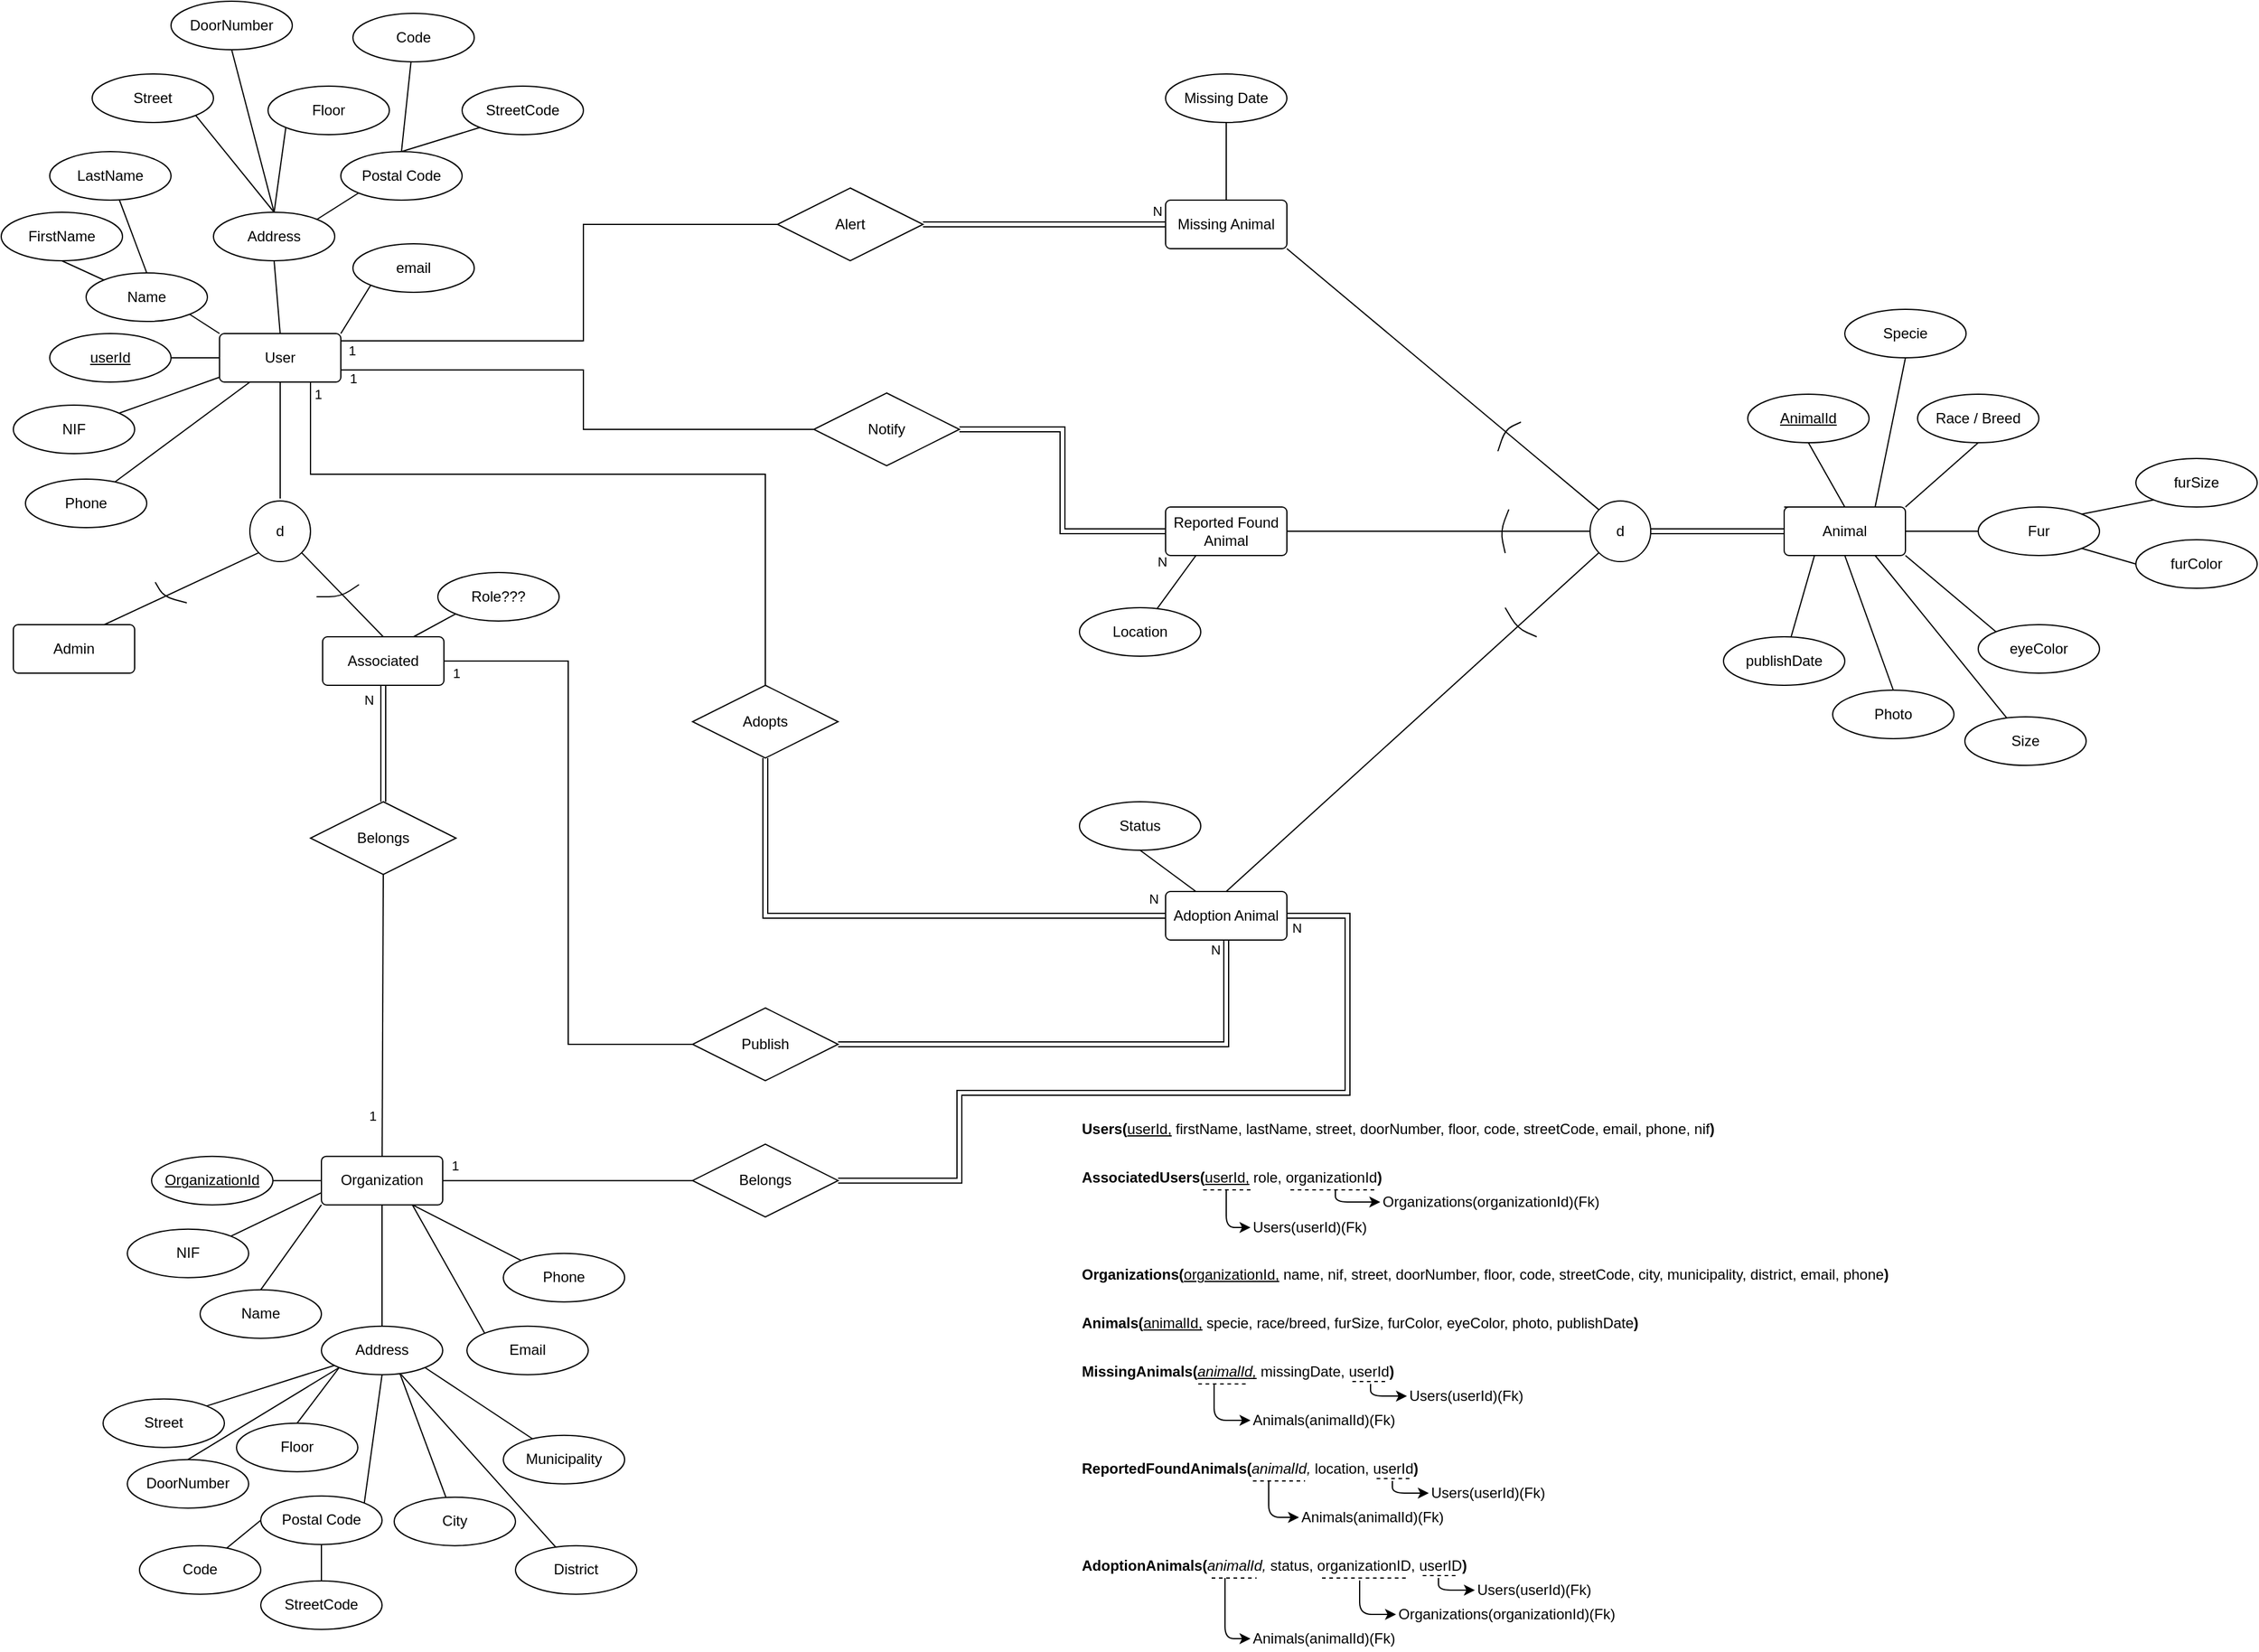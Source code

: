 <mxfile version="13.8.0" type="github">
  <diagram id="mFkcMuC9rqG0T3RHlBue" name="Page-1">
    <mxGraphModel dx="1673" dy="913" grid="1" gridSize="10" guides="1" tooltips="1" connect="1" arrows="1" fold="1" page="1" pageScale="1" pageWidth="1169" pageHeight="827" math="0" shadow="0">
      <root>
        <mxCell id="0" />
        <mxCell id="1" parent="0" />
        <mxCell id="_XHJdUySWQMbSV_TM1zQ-9" value="Admin" style="rounded=1;arcSize=10;whiteSpace=wrap;html=1;align=center;" parent="1" vertex="1">
          <mxGeometry x="290" y="734" width="100" height="40" as="geometry" />
        </mxCell>
        <mxCell id="_XHJdUySWQMbSV_TM1zQ-10" value="Associated" style="rounded=1;arcSize=10;whiteSpace=wrap;html=1;align=center;" parent="1" vertex="1">
          <mxGeometry x="545" y="744" width="100" height="40" as="geometry" />
        </mxCell>
        <mxCell id="_XHJdUySWQMbSV_TM1zQ-61" value="" style="group" parent="1" vertex="1" connectable="0">
          <mxGeometry x="560" y="711" as="geometry" />
        </mxCell>
        <mxCell id="_XHJdUySWQMbSV_TM1zQ-14" value="" style="endArrow=none;html=1;" parent="_XHJdUySWQMbSV_TM1zQ-61" edge="1">
          <mxGeometry width="50" height="50" relative="1" as="geometry">
            <mxPoint x="-20" as="sourcePoint" />
            <mxPoint x="15" y="-10" as="targetPoint" />
            <Array as="points">
              <mxPoint />
            </Array>
          </mxGeometry>
        </mxCell>
        <mxCell id="_XHJdUySWQMbSV_TM1zQ-62" value="" style="group;rotation=15;" parent="1" vertex="1" connectable="0">
          <mxGeometry x="414" y="711" as="geometry" />
        </mxCell>
        <mxCell id="_XHJdUySWQMbSV_TM1zQ-13" value="" style="endArrow=none;html=1;" parent="_XHJdUySWQMbSV_TM1zQ-62" edge="1">
          <mxGeometry width="50" height="50" relative="1" as="geometry">
            <mxPoint x="-7" y="-12" as="sourcePoint" />
            <mxPoint x="19" y="5" as="targetPoint" />
            <Array as="points">
              <mxPoint />
            </Array>
          </mxGeometry>
        </mxCell>
        <mxCell id="_XHJdUySWQMbSV_TM1zQ-92" value="Belongs" style="shape=rhombus;perimeter=rhombusPerimeter;whiteSpace=wrap;html=1;align=center;" parent="1" vertex="1">
          <mxGeometry x="535" y="880" width="120" height="60" as="geometry" />
        </mxCell>
        <mxCell id="_XHJdUySWQMbSV_TM1zQ-96" value="" style="endArrow=none;html=1;rounded=0;entryX=0.5;entryY=1;entryDx=0;entryDy=0;exitX=0.5;exitY=0;exitDx=0;exitDy=0;shape=link;" parent="1" source="_XHJdUySWQMbSV_TM1zQ-92" target="_XHJdUySWQMbSV_TM1zQ-10" edge="1">
          <mxGeometry relative="1" as="geometry">
            <mxPoint x="900" y="490" as="sourcePoint" />
            <mxPoint x="1060" y="490" as="targetPoint" />
          </mxGeometry>
        </mxCell>
        <mxCell id="_XHJdUySWQMbSV_TM1zQ-128" value="N" style="edgeLabel;html=1;align=center;verticalAlign=middle;resizable=0;points=[];" parent="_XHJdUySWQMbSV_TM1zQ-96" vertex="1" connectable="0">
          <mxGeometry x="0.251" y="1" relative="1" as="geometry">
            <mxPoint x="-11" y="-24" as="offset" />
          </mxGeometry>
        </mxCell>
        <mxCell id="_XHJdUySWQMbSV_TM1zQ-105" style="edgeStyle=none;rounded=0;orthogonalLoop=1;jettySize=auto;html=1;exitX=0;exitY=1;exitDx=0;exitDy=0;entryX=0.5;entryY=0;entryDx=0;entryDy=0;endArrow=none;endFill=0;" parent="1" source="_XHJdUySWQMbSV_TM1zQ-101" target="_XHJdUySWQMbSV_TM1zQ-102" edge="1">
          <mxGeometry relative="1" as="geometry" />
        </mxCell>
        <mxCell id="_XHJdUySWQMbSV_TM1zQ-106" style="edgeStyle=none;rounded=0;orthogonalLoop=1;jettySize=auto;html=1;exitX=0;exitY=0;exitDx=0;exitDy=0;entryX=1;entryY=1;entryDx=0;entryDy=0;endArrow=none;endFill=0;" parent="1" source="_XHJdUySWQMbSV_TM1zQ-101" target="_XHJdUySWQMbSV_TM1zQ-103" edge="1">
          <mxGeometry relative="1" as="geometry" />
        </mxCell>
        <mxCell id="_XHJdUySWQMbSV_TM1zQ-107" style="edgeStyle=none;rounded=0;orthogonalLoop=1;jettySize=auto;html=1;exitX=0;exitY=0.5;exitDx=0;exitDy=0;entryX=1;entryY=0.5;entryDx=0;entryDy=0;endArrow=none;endFill=0;" parent="1" source="_XHJdUySWQMbSV_TM1zQ-101" target="_XHJdUySWQMbSV_TM1zQ-104" edge="1">
          <mxGeometry relative="1" as="geometry" />
        </mxCell>
        <mxCell id="_XHJdUySWQMbSV_TM1zQ-130" style="edgeStyle=none;rounded=0;orthogonalLoop=1;jettySize=auto;html=1;endArrow=none;endFill=0;entryX=0;entryY=0.5;entryDx=0;entryDy=0;shape=link;" parent="1" source="_XHJdUySWQMbSV_TM1zQ-101" target="_XHJdUySWQMbSV_TM1zQ-3" edge="1">
          <mxGeometry relative="1" as="geometry">
            <mxPoint x="1640" y="764" as="targetPoint" />
          </mxGeometry>
        </mxCell>
        <mxCell id="_XHJdUySWQMbSV_TM1zQ-101" value="d" style="ellipse;whiteSpace=wrap;html=1;aspect=fixed;" parent="1" vertex="1">
          <mxGeometry x="1590" y="632" width="50" height="50" as="geometry" />
        </mxCell>
        <mxCell id="f4FxOrE70DpgZQ_qf5H--44" style="rounded=0;orthogonalLoop=1;jettySize=auto;html=1;exitX=0.25;exitY=0;exitDx=0;exitDy=0;entryX=0.5;entryY=1;entryDx=0;entryDy=0;endArrow=none;endFill=0;strokeWidth=1;" parent="1" source="_XHJdUySWQMbSV_TM1zQ-102" target="f4FxOrE70DpgZQ_qf5H--43" edge="1">
          <mxGeometry relative="1" as="geometry" />
        </mxCell>
        <mxCell id="_XHJdUySWQMbSV_TM1zQ-102" value="Adoption Animal" style="rounded=1;arcSize=10;whiteSpace=wrap;html=1;align=center;" parent="1" vertex="1">
          <mxGeometry x="1240" y="954" width="100" height="40" as="geometry" />
        </mxCell>
        <mxCell id="_XHJdUySWQMbSV_TM1zQ-103" value="Missing Animal" style="rounded=1;arcSize=10;whiteSpace=wrap;html=1;align=center;" parent="1" vertex="1">
          <mxGeometry x="1240" y="384" width="100" height="40" as="geometry" />
        </mxCell>
        <mxCell id="_XHJdUySWQMbSV_TM1zQ-104" value="Reported Found Animal" style="rounded=1;arcSize=10;whiteSpace=wrap;html=1;align=center;" parent="1" vertex="1">
          <mxGeometry x="1240" y="637" width="100" height="40" as="geometry" />
        </mxCell>
        <mxCell id="_XHJdUySWQMbSV_TM1zQ-108" value="" style="group;rotation=110;" parent="1" vertex="1" connectable="0">
          <mxGeometry x="1520" y="573" as="geometry" />
        </mxCell>
        <mxCell id="_XHJdUySWQMbSV_TM1zQ-109" style="rounded=0;orthogonalLoop=1;jettySize=auto;html=1;exitX=0;exitY=1;exitDx=0;exitDy=0;entryX=0.5;entryY=0;entryDx=0;entryDy=0;endArrow=none;endFill=0;" parent="_XHJdUySWQMbSV_TM1zQ-108" edge="1">
          <mxGeometry relative="1" as="geometry" />
        </mxCell>
        <mxCell id="_XHJdUySWQMbSV_TM1zQ-110" value="" style="endArrow=none;html=1;" parent="_XHJdUySWQMbSV_TM1zQ-108" edge="1">
          <mxGeometry width="50" height="50" relative="1" as="geometry">
            <mxPoint x="13" y="-6" as="sourcePoint" />
            <mxPoint x="-6" y="18" as="targetPoint" />
            <Array as="points">
              <mxPoint />
            </Array>
          </mxGeometry>
        </mxCell>
        <mxCell id="_XHJdUySWQMbSV_TM1zQ-111" value="" style="group;rotation=60;" parent="1" vertex="1" connectable="0">
          <mxGeometry x="1530" y="737" as="geometry" />
        </mxCell>
        <mxCell id="_XHJdUySWQMbSV_TM1zQ-112" style="edgeStyle=none;rounded=0;orthogonalLoop=1;jettySize=auto;html=1;exitX=1;exitY=1;exitDx=0;exitDy=0;entryX=0.5;entryY=0;entryDx=0;entryDy=0;endArrow=none;endFill=0;" parent="_XHJdUySWQMbSV_TM1zQ-111" edge="1">
          <mxGeometry relative="1" as="geometry" />
        </mxCell>
        <mxCell id="_XHJdUySWQMbSV_TM1zQ-113" value="" style="endArrow=none;html=1;" parent="_XHJdUySWQMbSV_TM1zQ-111" edge="1">
          <mxGeometry width="50" height="50" relative="1" as="geometry">
            <mxPoint x="-10" y="-17" as="sourcePoint" />
            <mxPoint x="16" y="7" as="targetPoint" />
            <Array as="points">
              <mxPoint />
            </Array>
          </mxGeometry>
        </mxCell>
        <mxCell id="_XHJdUySWQMbSV_TM1zQ-115" style="rounded=0;orthogonalLoop=1;jettySize=auto;html=1;exitX=0;exitY=1;exitDx=0;exitDy=0;entryX=0.5;entryY=0;entryDx=0;entryDy=0;endArrow=none;endFill=0;" parent="1" edge="1">
          <mxGeometry relative="1" as="geometry" />
        </mxCell>
        <mxCell id="_XHJdUySWQMbSV_TM1zQ-126" value="" style="group" parent="1" vertex="1" connectable="0">
          <mxGeometry x="335" y="1060" width="490" height="320" as="geometry" />
        </mxCell>
        <mxCell id="_XHJdUySWQMbSV_TM1zQ-68" value="Name" style="ellipse;whiteSpace=wrap;html=1;align=center;" parent="_XHJdUySWQMbSV_TM1zQ-126" vertex="1">
          <mxGeometry x="109" y="222.35" width="100" height="40" as="geometry" />
        </mxCell>
        <mxCell id="_XHJdUySWQMbSV_TM1zQ-86" style="edgeStyle=none;rounded=0;orthogonalLoop=1;jettySize=auto;html=1;exitX=0.5;exitY=0;exitDx=0;exitDy=0;entryX=0;entryY=1;entryDx=0;entryDy=0;endArrow=none;endFill=0;" parent="_XHJdUySWQMbSV_TM1zQ-126" source="_XHJdUySWQMbSV_TM1zQ-68" target="_XHJdUySWQMbSV_TM1zQ-1" edge="1">
          <mxGeometry relative="1" as="geometry" />
        </mxCell>
        <mxCell id="_XHJdUySWQMbSV_TM1zQ-73" value="Address" style="ellipse;whiteSpace=wrap;html=1;align=center;" parent="_XHJdUySWQMbSV_TM1zQ-126" vertex="1">
          <mxGeometry x="209" y="252.35" width="100" height="40" as="geometry" />
        </mxCell>
        <mxCell id="_XHJdUySWQMbSV_TM1zQ-74" style="edgeStyle=none;rounded=0;orthogonalLoop=1;jettySize=auto;html=1;exitX=0.5;exitY=0;exitDx=0;exitDy=0;entryX=0;entryY=1;entryDx=0;entryDy=0;endArrow=none;endFill=0;" parent="_XHJdUySWQMbSV_TM1zQ-126" source="_XHJdUySWQMbSV_TM1zQ-75" target="_XHJdUySWQMbSV_TM1zQ-73" edge="1">
          <mxGeometry relative="1" as="geometry" />
        </mxCell>
        <mxCell id="_XHJdUySWQMbSV_TM1zQ-75" value="Floor" style="ellipse;whiteSpace=wrap;html=1;align=center;" parent="_XHJdUySWQMbSV_TM1zQ-126" vertex="1">
          <mxGeometry x="139" y="332.35" width="100" height="40" as="geometry" />
        </mxCell>
        <mxCell id="_XHJdUySWQMbSV_TM1zQ-76" style="edgeStyle=none;rounded=0;orthogonalLoop=1;jettySize=auto;html=1;exitX=0.5;exitY=0;exitDx=0;exitDy=0;endArrow=none;endFill=0;entryX=0;entryY=1;entryDx=0;entryDy=0;" parent="_XHJdUySWQMbSV_TM1zQ-126" source="_XHJdUySWQMbSV_TM1zQ-77" target="_XHJdUySWQMbSV_TM1zQ-73" edge="1">
          <mxGeometry relative="1" as="geometry">
            <mxPoint x="269" y="292.35" as="targetPoint" />
          </mxGeometry>
        </mxCell>
        <mxCell id="_XHJdUySWQMbSV_TM1zQ-77" value="DoorNumber" style="ellipse;whiteSpace=wrap;html=1;align=center;" parent="_XHJdUySWQMbSV_TM1zQ-126" vertex="1">
          <mxGeometry x="49" y="362.35" width="100" height="40" as="geometry" />
        </mxCell>
        <mxCell id="_XHJdUySWQMbSV_TM1zQ-78" style="edgeStyle=none;rounded=0;orthogonalLoop=1;jettySize=auto;html=1;exitX=1;exitY=0;exitDx=0;exitDy=0;endArrow=none;endFill=0;" parent="_XHJdUySWQMbSV_TM1zQ-126" source="_XHJdUySWQMbSV_TM1zQ-79" target="_XHJdUySWQMbSV_TM1zQ-73" edge="1">
          <mxGeometry relative="1" as="geometry" />
        </mxCell>
        <mxCell id="_XHJdUySWQMbSV_TM1zQ-79" value="Street" style="ellipse;whiteSpace=wrap;html=1;align=center;" parent="_XHJdUySWQMbSV_TM1zQ-126" vertex="1">
          <mxGeometry x="29" y="312.35" width="100" height="40" as="geometry" />
        </mxCell>
        <mxCell id="_XHJdUySWQMbSV_TM1zQ-80" style="edgeStyle=none;rounded=0;orthogonalLoop=1;jettySize=auto;html=1;exitX=1;exitY=0;exitDx=0;exitDy=0;entryX=0.5;entryY=1;entryDx=0;entryDy=0;endArrow=none;endFill=0;" parent="_XHJdUySWQMbSV_TM1zQ-126" source="_XHJdUySWQMbSV_TM1zQ-81" target="_XHJdUySWQMbSV_TM1zQ-73" edge="1">
          <mxGeometry relative="1" as="geometry" />
        </mxCell>
        <mxCell id="_XHJdUySWQMbSV_TM1zQ-81" value="Postal Code" style="ellipse;whiteSpace=wrap;html=1;align=center;" parent="_XHJdUySWQMbSV_TM1zQ-126" vertex="1">
          <mxGeometry x="159" y="392.35" width="100" height="40" as="geometry" />
        </mxCell>
        <mxCell id="_XHJdUySWQMbSV_TM1zQ-82" style="edgeStyle=none;rounded=0;orthogonalLoop=1;jettySize=auto;html=1;entryX=0;entryY=0.5;entryDx=0;entryDy=0;endArrow=none;endFill=0;" parent="_XHJdUySWQMbSV_TM1zQ-126" source="_XHJdUySWQMbSV_TM1zQ-83" target="_XHJdUySWQMbSV_TM1zQ-81" edge="1">
          <mxGeometry relative="1" as="geometry" />
        </mxCell>
        <mxCell id="_XHJdUySWQMbSV_TM1zQ-83" value="Code" style="ellipse;whiteSpace=wrap;html=1;align=center;" parent="_XHJdUySWQMbSV_TM1zQ-126" vertex="1">
          <mxGeometry x="59" y="433.35" width="100" height="40" as="geometry" />
        </mxCell>
        <mxCell id="_XHJdUySWQMbSV_TM1zQ-84" style="edgeStyle=none;rounded=0;orthogonalLoop=1;jettySize=auto;html=1;exitX=0.5;exitY=0;exitDx=0;exitDy=0;entryX=0.5;entryY=1;entryDx=0;entryDy=0;endArrow=none;endFill=0;" parent="_XHJdUySWQMbSV_TM1zQ-126" source="_XHJdUySWQMbSV_TM1zQ-85" target="_XHJdUySWQMbSV_TM1zQ-81" edge="1">
          <mxGeometry relative="1" as="geometry" />
        </mxCell>
        <mxCell id="_XHJdUySWQMbSV_TM1zQ-85" value="StreetCode" style="ellipse;whiteSpace=wrap;html=1;align=center;" parent="_XHJdUySWQMbSV_TM1zQ-126" vertex="1">
          <mxGeometry x="159" y="462.35" width="100" height="40" as="geometry" />
        </mxCell>
        <mxCell id="_XHJdUySWQMbSV_TM1zQ-87" style="edgeStyle=none;rounded=0;orthogonalLoop=1;jettySize=auto;html=1;exitX=0.5;exitY=0;exitDx=0;exitDy=0;entryX=0.5;entryY=1;entryDx=0;entryDy=0;endArrow=none;endFill=0;" parent="_XHJdUySWQMbSV_TM1zQ-126" source="_XHJdUySWQMbSV_TM1zQ-73" target="_XHJdUySWQMbSV_TM1zQ-1" edge="1">
          <mxGeometry relative="1" as="geometry" />
        </mxCell>
        <mxCell id="_XHJdUySWQMbSV_TM1zQ-1" value="Organization" style="rounded=1;arcSize=10;whiteSpace=wrap;html=1;align=center;" parent="_XHJdUySWQMbSV_TM1zQ-126" vertex="1">
          <mxGeometry x="209" y="112.35" width="100" height="40" as="geometry" />
        </mxCell>
        <mxCell id="_XHJdUySWQMbSV_TM1zQ-66" style="edgeStyle=none;rounded=0;orthogonalLoop=1;jettySize=auto;html=1;entryX=0;entryY=0.5;entryDx=0;entryDy=0;endArrow=none;endFill=0;" parent="_XHJdUySWQMbSV_TM1zQ-126" source="_XHJdUySWQMbSV_TM1zQ-65" target="_XHJdUySWQMbSV_TM1zQ-1" edge="1">
          <mxGeometry x="69" y="-117.65" as="geometry" />
        </mxCell>
        <mxCell id="_XHJdUySWQMbSV_TM1zQ-65" value="OrganizationId" style="ellipse;whiteSpace=wrap;html=1;align=center;fontStyle=4;" parent="_XHJdUySWQMbSV_TM1zQ-126" vertex="1">
          <mxGeometry x="69" y="112.35" width="100" height="40" as="geometry" />
        </mxCell>
        <mxCell id="_XHJdUySWQMbSV_TM1zQ-88" style="edgeStyle=none;rounded=0;orthogonalLoop=1;jettySize=auto;html=1;exitX=1;exitY=0;exitDx=0;exitDy=0;entryX=0;entryY=0.75;entryDx=0;entryDy=0;endArrow=none;endFill=0;" parent="_XHJdUySWQMbSV_TM1zQ-126" source="_XHJdUySWQMbSV_TM1zQ-69" target="_XHJdUySWQMbSV_TM1zQ-1" edge="1">
          <mxGeometry x="69" y="-117.65" as="geometry" />
        </mxCell>
        <mxCell id="_XHJdUySWQMbSV_TM1zQ-69" value="NIF" style="ellipse;whiteSpace=wrap;html=1;align=center;" parent="_XHJdUySWQMbSV_TM1zQ-126" vertex="1">
          <mxGeometry x="49" y="172.35" width="100" height="40" as="geometry" />
        </mxCell>
        <mxCell id="_XHJdUySWQMbSV_TM1zQ-90" style="edgeStyle=none;rounded=0;orthogonalLoop=1;jettySize=auto;html=1;exitX=0;exitY=0;exitDx=0;exitDy=0;entryX=0.75;entryY=1;entryDx=0;entryDy=0;endArrow=none;endFill=0;" parent="_XHJdUySWQMbSV_TM1zQ-126" source="_XHJdUySWQMbSV_TM1zQ-70" target="_XHJdUySWQMbSV_TM1zQ-1" edge="1">
          <mxGeometry x="69" y="-117.65" as="geometry" />
        </mxCell>
        <mxCell id="_XHJdUySWQMbSV_TM1zQ-70" value="Email" style="ellipse;whiteSpace=wrap;html=1;align=center;" parent="_XHJdUySWQMbSV_TM1zQ-126" vertex="1">
          <mxGeometry x="329" y="252.35" width="100" height="40" as="geometry" />
        </mxCell>
        <mxCell id="_XHJdUySWQMbSV_TM1zQ-89" style="edgeStyle=none;rounded=0;orthogonalLoop=1;jettySize=auto;html=1;exitX=0;exitY=0;exitDx=0;exitDy=0;endArrow=none;endFill=0;entryX=0.75;entryY=1;entryDx=0;entryDy=0;" parent="_XHJdUySWQMbSV_TM1zQ-126" source="_XHJdUySWQMbSV_TM1zQ-71" target="_XHJdUySWQMbSV_TM1zQ-1" edge="1">
          <mxGeometry x="69" y="-117.65" as="geometry">
            <mxPoint x="309" y="162.35" as="targetPoint" />
          </mxGeometry>
        </mxCell>
        <mxCell id="_XHJdUySWQMbSV_TM1zQ-71" value="Phone" style="ellipse;whiteSpace=wrap;html=1;align=center;" parent="_XHJdUySWQMbSV_TM1zQ-126" vertex="1">
          <mxGeometry x="359" y="192.35" width="100" height="40" as="geometry" />
        </mxCell>
        <mxCell id="_XHJdUySWQMbSV_TM1zQ-123" style="edgeStyle=none;rounded=0;orthogonalLoop=1;jettySize=auto;html=1;endArrow=none;endFill=0;entryX=0.646;entryY=0.969;entryDx=0;entryDy=0;entryPerimeter=0;" parent="_XHJdUySWQMbSV_TM1zQ-126" source="_XHJdUySWQMbSV_TM1zQ-120" target="_XHJdUySWQMbSV_TM1zQ-73" edge="1">
          <mxGeometry relative="1" as="geometry" />
        </mxCell>
        <mxCell id="_XHJdUySWQMbSV_TM1zQ-120" value="City" style="ellipse;whiteSpace=wrap;html=1;align=center;" parent="_XHJdUySWQMbSV_TM1zQ-126" vertex="1">
          <mxGeometry x="269" y="393.35" width="100" height="40" as="geometry" />
        </mxCell>
        <mxCell id="_XHJdUySWQMbSV_TM1zQ-125" style="edgeStyle=none;rounded=0;orthogonalLoop=1;jettySize=auto;html=1;entryX=0.658;entryY=0.999;entryDx=0;entryDy=0;entryPerimeter=0;endArrow=none;endFill=0;" parent="_XHJdUySWQMbSV_TM1zQ-126" source="_XHJdUySWQMbSV_TM1zQ-121" target="_XHJdUySWQMbSV_TM1zQ-73" edge="1">
          <mxGeometry relative="1" as="geometry" />
        </mxCell>
        <mxCell id="_XHJdUySWQMbSV_TM1zQ-121" value="District" style="ellipse;whiteSpace=wrap;html=1;align=center;" parent="_XHJdUySWQMbSV_TM1zQ-126" vertex="1">
          <mxGeometry x="369" y="433.35" width="100" height="40" as="geometry" />
        </mxCell>
        <mxCell id="_XHJdUySWQMbSV_TM1zQ-124" style="edgeStyle=none;rounded=0;orthogonalLoop=1;jettySize=auto;html=1;entryX=1;entryY=1;entryDx=0;entryDy=0;endArrow=none;endFill=0;" parent="_XHJdUySWQMbSV_TM1zQ-126" source="_XHJdUySWQMbSV_TM1zQ-122" target="_XHJdUySWQMbSV_TM1zQ-73" edge="1">
          <mxGeometry relative="1" as="geometry" />
        </mxCell>
        <mxCell id="_XHJdUySWQMbSV_TM1zQ-122" value="Municipality" style="ellipse;whiteSpace=wrap;html=1;align=center;" parent="_XHJdUySWQMbSV_TM1zQ-126" vertex="1">
          <mxGeometry x="359" y="342.35" width="100" height="40" as="geometry" />
        </mxCell>
        <mxCell id="_XHJdUySWQMbSV_TM1zQ-127" style="edgeStyle=none;rounded=0;orthogonalLoop=1;jettySize=auto;html=1;entryX=0.5;entryY=1;entryDx=0;entryDy=0;endArrow=none;endFill=0;" parent="1" source="_XHJdUySWQMbSV_TM1zQ-1" target="_XHJdUySWQMbSV_TM1zQ-92" edge="1">
          <mxGeometry relative="1" as="geometry" />
        </mxCell>
        <mxCell id="_XHJdUySWQMbSV_TM1zQ-129" value="1" style="edgeLabel;html=1;align=center;verticalAlign=middle;resizable=0;points=[];" parent="_XHJdUySWQMbSV_TM1zQ-127" vertex="1" connectable="0">
          <mxGeometry x="-0.626" y="-1" relative="1" as="geometry">
            <mxPoint x="-10" y="10" as="offset" />
          </mxGeometry>
        </mxCell>
        <mxCell id="_XHJdUySWQMbSV_TM1zQ-117" value="publishDate" style="ellipse;whiteSpace=wrap;html=1;align=center;" parent="1" vertex="1">
          <mxGeometry x="1700" y="744" width="100" height="40" as="geometry" />
        </mxCell>
        <mxCell id="_XHJdUySWQMbSV_TM1zQ-64" value="Photo" style="ellipse;whiteSpace=wrap;html=1;align=center;" parent="1" vertex="1">
          <mxGeometry x="1790" y="788" width="100" height="40" as="geometry" />
        </mxCell>
        <mxCell id="_XHJdUySWQMbSV_TM1zQ-3" value="Animal" style="rounded=1;arcSize=10;whiteSpace=wrap;html=1;align=center;" parent="1" vertex="1">
          <mxGeometry x="1750" y="637" width="100" height="40" as="geometry" />
        </mxCell>
        <mxCell id="_XHJdUySWQMbSV_TM1zQ-118" style="edgeStyle=none;rounded=0;orthogonalLoop=1;jettySize=auto;html=1;entryX=0.25;entryY=1;entryDx=0;entryDy=0;endArrow=none;endFill=0;" parent="1" source="_XHJdUySWQMbSV_TM1zQ-117" target="_XHJdUySWQMbSV_TM1zQ-3" edge="1">
          <mxGeometry x="1620" y="474" as="geometry" />
        </mxCell>
        <mxCell id="_XHJdUySWQMbSV_TM1zQ-67" style="edgeStyle=none;rounded=0;orthogonalLoop=1;jettySize=auto;html=1;exitX=0.5;exitY=0;exitDx=0;exitDy=0;entryX=0.5;entryY=1;entryDx=0;entryDy=0;endArrow=none;endFill=0;" parent="1" source="_XHJdUySWQMbSV_TM1zQ-64" target="_XHJdUySWQMbSV_TM1zQ-3" edge="1">
          <mxGeometry x="1620" y="474" as="geometry" />
        </mxCell>
        <mxCell id="_XHJdUySWQMbSV_TM1zQ-42" style="edgeStyle=none;rounded=0;orthogonalLoop=1;jettySize=auto;html=1;exitX=0.5;exitY=1;exitDx=0;exitDy=0;entryX=0.5;entryY=0;entryDx=0;entryDy=0;endArrow=none;endFill=0;" parent="1" source="_XHJdUySWQMbSV_TM1zQ-41" target="_XHJdUySWQMbSV_TM1zQ-3" edge="1">
          <mxGeometry x="1620" y="474" as="geometry" />
        </mxCell>
        <mxCell id="_XHJdUySWQMbSV_TM1zQ-41" value="AnimalId" style="ellipse;whiteSpace=wrap;html=1;align=center;fontStyle=4;" parent="1" vertex="1">
          <mxGeometry x="1720" y="544" width="100" height="40" as="geometry" />
        </mxCell>
        <mxCell id="_XHJdUySWQMbSV_TM1zQ-43" value="furColor" style="ellipse;whiteSpace=wrap;html=1;align=center;" parent="1" vertex="1">
          <mxGeometry x="2040" y="664" width="100" height="40" as="geometry" />
        </mxCell>
        <mxCell id="_XHJdUySWQMbSV_TM1zQ-57" style="edgeStyle=none;rounded=0;orthogonalLoop=1;jettySize=auto;html=1;entryX=0.75;entryY=1;entryDx=0;entryDy=0;endArrow=none;endFill=0;" parent="1" source="_XHJdUySWQMbSV_TM1zQ-44" target="_XHJdUySWQMbSV_TM1zQ-3" edge="1">
          <mxGeometry x="1620" y="474" as="geometry" />
        </mxCell>
        <mxCell id="_XHJdUySWQMbSV_TM1zQ-44" value="Size" style="ellipse;whiteSpace=wrap;html=1;align=center;" parent="1" vertex="1">
          <mxGeometry x="1899" y="810" width="100" height="40" as="geometry" />
        </mxCell>
        <mxCell id="_XHJdUySWQMbSV_TM1zQ-58" style="edgeStyle=none;rounded=0;orthogonalLoop=1;jettySize=auto;html=1;exitX=0;exitY=0;exitDx=0;exitDy=0;entryX=1;entryY=1;entryDx=0;entryDy=0;endArrow=none;endFill=0;" parent="1" source="_XHJdUySWQMbSV_TM1zQ-45" target="_XHJdUySWQMbSV_TM1zQ-3" edge="1">
          <mxGeometry x="1620" y="474" as="geometry" />
        </mxCell>
        <mxCell id="_XHJdUySWQMbSV_TM1zQ-45" value="eyeColor" style="ellipse;whiteSpace=wrap;html=1;align=center;" parent="1" vertex="1">
          <mxGeometry x="1910" y="734" width="100" height="40" as="geometry" />
        </mxCell>
        <mxCell id="_XHJdUySWQMbSV_TM1zQ-54" style="edgeStyle=none;rounded=0;orthogonalLoop=1;jettySize=auto;html=1;exitX=0.5;exitY=1;exitDx=0;exitDy=0;entryX=0.75;entryY=0;entryDx=0;entryDy=0;endArrow=none;endFill=0;" parent="1" source="_XHJdUySWQMbSV_TM1zQ-47" target="_XHJdUySWQMbSV_TM1zQ-3" edge="1">
          <mxGeometry x="1620" y="474" as="geometry" />
        </mxCell>
        <mxCell id="_XHJdUySWQMbSV_TM1zQ-47" value="Specie" style="ellipse;whiteSpace=wrap;html=1;align=center;" parent="1" vertex="1">
          <mxGeometry x="1800" y="474" width="100" height="40" as="geometry" />
        </mxCell>
        <mxCell id="_XHJdUySWQMbSV_TM1zQ-48" value="furSize" style="ellipse;whiteSpace=wrap;html=1;align=center;" parent="1" vertex="1">
          <mxGeometry x="2040" y="597" width="100" height="40" as="geometry" />
        </mxCell>
        <mxCell id="_XHJdUySWQMbSV_TM1zQ-56" style="edgeStyle=none;rounded=0;orthogonalLoop=1;jettySize=auto;html=1;entryX=1;entryY=0.5;entryDx=0;entryDy=0;endArrow=none;endFill=0;" parent="1" target="_XHJdUySWQMbSV_TM1zQ-3" edge="1">
          <mxGeometry x="1620" y="474" as="geometry">
            <mxPoint x="1910" y="657" as="sourcePoint" />
          </mxGeometry>
        </mxCell>
        <mxCell id="_XHJdUySWQMbSV_TM1zQ-49" value="Fur" style="ellipse;whiteSpace=wrap;html=1;align=center;" parent="1" vertex="1">
          <mxGeometry x="1910" y="637" width="100" height="40" as="geometry" />
        </mxCell>
        <mxCell id="_XHJdUySWQMbSV_TM1zQ-51" style="edgeStyle=none;rounded=0;orthogonalLoop=1;jettySize=auto;html=1;exitX=0;exitY=0.5;exitDx=0;exitDy=0;endArrow=none;endFill=0;entryX=1;entryY=1;entryDx=0;entryDy=0;" parent="1" source="_XHJdUySWQMbSV_TM1zQ-43" target="_XHJdUySWQMbSV_TM1zQ-49" edge="1">
          <mxGeometry x="1620" y="474" as="geometry">
            <mxPoint x="1870.0" y="534" as="targetPoint" />
          </mxGeometry>
        </mxCell>
        <mxCell id="_XHJdUySWQMbSV_TM1zQ-50" style="edgeStyle=none;rounded=0;orthogonalLoop=1;jettySize=auto;html=1;exitX=0;exitY=1;exitDx=0;exitDy=0;entryX=1;entryY=0;entryDx=0;entryDy=0;endArrow=none;endFill=0;" parent="1" source="_XHJdUySWQMbSV_TM1zQ-48" target="_XHJdUySWQMbSV_TM1zQ-49" edge="1">
          <mxGeometry x="1620" y="474" as="geometry" />
        </mxCell>
        <mxCell id="_XHJdUySWQMbSV_TM1zQ-55" style="edgeStyle=none;rounded=0;orthogonalLoop=1;jettySize=auto;html=1;exitX=0.5;exitY=1;exitDx=0;exitDy=0;entryX=1;entryY=0;entryDx=0;entryDy=0;endArrow=none;endFill=0;" parent="1" source="_XHJdUySWQMbSV_TM1zQ-52" target="_XHJdUySWQMbSV_TM1zQ-3" edge="1">
          <mxGeometry x="1620" y="474" as="geometry" />
        </mxCell>
        <mxCell id="_XHJdUySWQMbSV_TM1zQ-52" value="Race / Breed" style="ellipse;whiteSpace=wrap;html=1;align=center;" parent="1" vertex="1">
          <mxGeometry x="1860" y="544" width="100" height="40" as="geometry" />
        </mxCell>
        <mxCell id="_XHJdUySWQMbSV_TM1zQ-132" style="edgeStyle=none;rounded=0;orthogonalLoop=1;jettySize=auto;html=1;exitX=0;exitY=0;exitDx=0;exitDy=0;entryX=0.5;entryY=0;entryDx=0;entryDy=0;endArrow=none;endFill=0;" parent="1" source="_XHJdUySWQMbSV_TM1zQ-3" target="_XHJdUySWQMbSV_TM1zQ-3" edge="1">
          <mxGeometry relative="1" as="geometry" />
        </mxCell>
        <mxCell id="_XHJdUySWQMbSV_TM1zQ-146" style="edgeStyle=orthogonalEdgeStyle;rounded=0;orthogonalLoop=1;jettySize=auto;html=1;exitX=1;exitY=0.5;exitDx=0;exitDy=0;entryX=0.5;entryY=1;entryDx=0;entryDy=0;endArrow=none;endFill=0;shape=link;" parent="1" source="_XHJdUySWQMbSV_TM1zQ-133" target="_XHJdUySWQMbSV_TM1zQ-102" edge="1">
          <mxGeometry relative="1" as="geometry" />
        </mxCell>
        <mxCell id="_XHJdUySWQMbSV_TM1zQ-147" value="N" style="edgeLabel;html=1;align=center;verticalAlign=middle;resizable=0;points=[];" parent="_XHJdUySWQMbSV_TM1zQ-146" vertex="1" connectable="0">
          <mxGeometry x="0.297" y="-1" relative="1" as="geometry">
            <mxPoint x="47.14" y="-79" as="offset" />
          </mxGeometry>
        </mxCell>
        <mxCell id="_XHJdUySWQMbSV_TM1zQ-133" value="Publish" style="shape=rhombus;perimeter=rhombusPerimeter;whiteSpace=wrap;html=1;align=center;" parent="1" vertex="1">
          <mxGeometry x="850" y="1050" width="120" height="60" as="geometry" />
        </mxCell>
        <mxCell id="_XHJdUySWQMbSV_TM1zQ-136" style="edgeStyle=orthogonalEdgeStyle;rounded=0;orthogonalLoop=1;jettySize=auto;html=1;entryX=0;entryY=0.5;entryDx=0;entryDy=0;endArrow=none;endFill=0;exitX=1;exitY=0.5;exitDx=0;exitDy=0;" parent="1" source="_XHJdUySWQMbSV_TM1zQ-2" target="_XHJdUySWQMbSV_TM1zQ-135" edge="1">
          <mxGeometry relative="1" as="geometry">
            <mxPoint x="560" y="499" as="sourcePoint" />
            <Array as="points">
              <mxPoint x="560" y="500" />
              <mxPoint x="760" y="500" />
              <mxPoint x="760" y="404" />
            </Array>
          </mxGeometry>
        </mxCell>
        <mxCell id="_XHJdUySWQMbSV_TM1zQ-141" value="1" style="edgeLabel;html=1;align=center;verticalAlign=middle;resizable=0;points=[];" parent="_XHJdUySWQMbSV_TM1zQ-136" vertex="1" connectable="0">
          <mxGeometry x="-0.238" y="2" relative="1" as="geometry">
            <mxPoint x="-156" y="10" as="offset" />
          </mxGeometry>
        </mxCell>
        <mxCell id="_XHJdUySWQMbSV_TM1zQ-150" style="rounded=0;orthogonalLoop=1;jettySize=auto;html=1;entryX=0.5;entryY=0;entryDx=0;entryDy=0;endArrow=none;endFill=0;edgeStyle=orthogonalEdgeStyle;exitX=0.75;exitY=1;exitDx=0;exitDy=0;" parent="1" source="_XHJdUySWQMbSV_TM1zQ-2" target="_XHJdUySWQMbSV_TM1zQ-149" edge="1">
          <mxGeometry relative="1" as="geometry">
            <Array as="points">
              <mxPoint x="535" y="610" />
              <mxPoint x="910" y="610" />
            </Array>
            <mxPoint x="570" y="560" as="sourcePoint" />
          </mxGeometry>
        </mxCell>
        <mxCell id="_XHJdUySWQMbSV_TM1zQ-153" value="1" style="edgeLabel;html=1;align=center;verticalAlign=middle;resizable=0;points=[];" parent="_XHJdUySWQMbSV_TM1zQ-150" vertex="1" connectable="0">
          <mxGeometry x="-0.764" y="3" relative="1" as="geometry">
            <mxPoint x="3" y="-64.12" as="offset" />
          </mxGeometry>
        </mxCell>
        <mxCell id="_XHJdUySWQMbSV_TM1zQ-2" value="User" style="rounded=1;arcSize=10;whiteSpace=wrap;html=1;align=center;" parent="1" vertex="1">
          <mxGeometry x="460" y="494" width="100" height="40" as="geometry" />
        </mxCell>
        <mxCell id="_XHJdUySWQMbSV_TM1zQ-5" style="edgeStyle=orthogonalEdgeStyle;rounded=0;orthogonalLoop=1;jettySize=auto;html=1;entryX=0;entryY=0.5;entryDx=0;entryDy=0;endArrow=none;endFill=0;" parent="1" source="_XHJdUySWQMbSV_TM1zQ-4" target="_XHJdUySWQMbSV_TM1zQ-2" edge="1">
          <mxGeometry x="280" y="220" as="geometry" />
        </mxCell>
        <mxCell id="_XHJdUySWQMbSV_TM1zQ-4" value="userId" style="ellipse;whiteSpace=wrap;html=1;align=center;fontStyle=4;" parent="1" vertex="1">
          <mxGeometry x="320" y="494" width="100" height="40" as="geometry" />
        </mxCell>
        <mxCell id="_XHJdUySWQMbSV_TM1zQ-8" style="rounded=0;orthogonalLoop=1;jettySize=auto;html=1;endArrow=none;endFill=0;entryX=0.5;entryY=1;entryDx=0;entryDy=0;" parent="1" target="_XHJdUySWQMbSV_TM1zQ-2" edge="1">
          <mxGeometry x="280" y="220" as="geometry">
            <mxPoint x="510" y="630" as="sourcePoint" />
            <mxPoint x="530" y="540" as="targetPoint" />
          </mxGeometry>
        </mxCell>
        <mxCell id="_XHJdUySWQMbSV_TM1zQ-7" value="d" style="ellipse;whiteSpace=wrap;html=1;aspect=fixed;" parent="1" vertex="1">
          <mxGeometry x="485" y="632" width="50" height="50" as="geometry" />
        </mxCell>
        <mxCell id="_XHJdUySWQMbSV_TM1zQ-20" style="edgeStyle=none;rounded=0;orthogonalLoop=1;jettySize=auto;html=1;exitX=1;exitY=1;exitDx=0;exitDy=0;entryX=0;entryY=0;entryDx=0;entryDy=0;endArrow=none;endFill=0;" parent="1" source="_XHJdUySWQMbSV_TM1zQ-15" target="_XHJdUySWQMbSV_TM1zQ-2" edge="1">
          <mxGeometry x="280" y="220" as="geometry" />
        </mxCell>
        <mxCell id="_XHJdUySWQMbSV_TM1zQ-15" value="Name" style="ellipse;whiteSpace=wrap;html=1;align=center;" parent="1" vertex="1">
          <mxGeometry x="350" y="444" width="100" height="40" as="geometry" />
        </mxCell>
        <mxCell id="_XHJdUySWQMbSV_TM1zQ-18" style="edgeStyle=none;rounded=0;orthogonalLoop=1;jettySize=auto;html=1;exitX=0.5;exitY=1;exitDx=0;exitDy=0;entryX=0;entryY=0;entryDx=0;entryDy=0;endArrow=none;endFill=0;" parent="1" source="_XHJdUySWQMbSV_TM1zQ-16" target="_XHJdUySWQMbSV_TM1zQ-15" edge="1">
          <mxGeometry x="280" y="220" as="geometry">
            <mxPoint x="330" y="434" as="sourcePoint" />
          </mxGeometry>
        </mxCell>
        <mxCell id="_XHJdUySWQMbSV_TM1zQ-16" value="FirstName" style="ellipse;whiteSpace=wrap;html=1;align=center;" parent="1" vertex="1">
          <mxGeometry x="280" y="394" width="100" height="40" as="geometry" />
        </mxCell>
        <mxCell id="_XHJdUySWQMbSV_TM1zQ-19" style="edgeStyle=none;rounded=0;orthogonalLoop=1;jettySize=auto;html=1;entryX=0.5;entryY=0;entryDx=0;entryDy=0;endArrow=none;endFill=0;" parent="1" source="_XHJdUySWQMbSV_TM1zQ-17" target="_XHJdUySWQMbSV_TM1zQ-15" edge="1">
          <mxGeometry x="280" y="220" as="geometry" />
        </mxCell>
        <mxCell id="_XHJdUySWQMbSV_TM1zQ-17" value="LastName" style="ellipse;whiteSpace=wrap;html=1;align=center;" parent="1" vertex="1">
          <mxGeometry x="320" y="344" width="100" height="40" as="geometry" />
        </mxCell>
        <mxCell id="_XHJdUySWQMbSV_TM1zQ-29" style="edgeStyle=none;rounded=0;orthogonalLoop=1;jettySize=auto;html=1;exitX=0.5;exitY=1;exitDx=0;exitDy=0;entryX=0.5;entryY=0;entryDx=0;entryDy=0;endArrow=none;endFill=0;" parent="1" source="_XHJdUySWQMbSV_TM1zQ-21" target="_XHJdUySWQMbSV_TM1zQ-2" edge="1">
          <mxGeometry x="280" y="220" as="geometry" />
        </mxCell>
        <mxCell id="_XHJdUySWQMbSV_TM1zQ-21" value="Address" style="ellipse;whiteSpace=wrap;html=1;align=center;" parent="1" vertex="1">
          <mxGeometry x="455" y="394" width="100" height="40" as="geometry" />
        </mxCell>
        <mxCell id="_XHJdUySWQMbSV_TM1zQ-27" style="edgeStyle=none;rounded=0;orthogonalLoop=1;jettySize=auto;html=1;exitX=0;exitY=1;exitDx=0;exitDy=0;entryX=0.5;entryY=0;entryDx=0;entryDy=0;endArrow=none;endFill=0;" parent="1" source="_XHJdUySWQMbSV_TM1zQ-22" target="_XHJdUySWQMbSV_TM1zQ-21" edge="1">
          <mxGeometry x="280" y="220" as="geometry" />
        </mxCell>
        <mxCell id="_XHJdUySWQMbSV_TM1zQ-22" value="Floor" style="ellipse;whiteSpace=wrap;html=1;align=center;" parent="1" vertex="1">
          <mxGeometry x="500" y="290" width="100" height="40" as="geometry" />
        </mxCell>
        <mxCell id="_XHJdUySWQMbSV_TM1zQ-26" style="edgeStyle=none;rounded=0;orthogonalLoop=1;jettySize=auto;html=1;exitX=0.5;exitY=1;exitDx=0;exitDy=0;endArrow=none;endFill=0;entryX=0.5;entryY=0;entryDx=0;entryDy=0;" parent="1" source="_XHJdUySWQMbSV_TM1zQ-23" target="_XHJdUySWQMbSV_TM1zQ-21" edge="1">
          <mxGeometry x="280" y="220" as="geometry" />
        </mxCell>
        <mxCell id="_XHJdUySWQMbSV_TM1zQ-23" value="DoorNumber" style="ellipse;whiteSpace=wrap;html=1;align=center;" parent="1" vertex="1">
          <mxGeometry x="420" y="220" width="100" height="40" as="geometry" />
        </mxCell>
        <mxCell id="_XHJdUySWQMbSV_TM1zQ-25" style="edgeStyle=none;rounded=0;orthogonalLoop=1;jettySize=auto;html=1;exitX=1;exitY=1;exitDx=0;exitDy=0;entryX=0.5;entryY=0;entryDx=0;entryDy=0;endArrow=none;endFill=0;" parent="1" source="_XHJdUySWQMbSV_TM1zQ-24" target="_XHJdUySWQMbSV_TM1zQ-21" edge="1">
          <mxGeometry x="280" y="220" as="geometry" />
        </mxCell>
        <mxCell id="_XHJdUySWQMbSV_TM1zQ-24" value="Street" style="ellipse;whiteSpace=wrap;html=1;align=center;" parent="1" vertex="1">
          <mxGeometry x="355" y="280" width="100" height="40" as="geometry" />
        </mxCell>
        <mxCell id="_XHJdUySWQMbSV_TM1zQ-30" style="edgeStyle=none;rounded=0;orthogonalLoop=1;jettySize=auto;html=1;entryX=1;entryY=0;entryDx=0;entryDy=0;endArrow=none;endFill=0;exitX=0;exitY=1;exitDx=0;exitDy=0;" parent="1" target="_XHJdUySWQMbSV_TM1zQ-21" edge="1" source="_XHJdUySWQMbSV_TM1zQ-28">
          <mxGeometry x="280" y="220" as="geometry">
            <mxPoint x="580" y="394" as="sourcePoint" />
          </mxGeometry>
        </mxCell>
        <mxCell id="_XHJdUySWQMbSV_TM1zQ-28" value="Postal Code" style="ellipse;whiteSpace=wrap;html=1;align=center;" parent="1" vertex="1">
          <mxGeometry x="560" y="344" width="100" height="40" as="geometry" />
        </mxCell>
        <mxCell id="_XHJdUySWQMbSV_TM1zQ-32" style="edgeStyle=none;rounded=0;orthogonalLoop=1;jettySize=auto;html=1;entryX=0.5;entryY=0;entryDx=0;entryDy=0;endArrow=none;endFill=0;" parent="1" source="_XHJdUySWQMbSV_TM1zQ-31" target="_XHJdUySWQMbSV_TM1zQ-28" edge="1">
          <mxGeometry x="280" y="220" as="geometry" />
        </mxCell>
        <mxCell id="_XHJdUySWQMbSV_TM1zQ-31" value="Code" style="ellipse;whiteSpace=wrap;html=1;align=center;" parent="1" vertex="1">
          <mxGeometry x="570" y="230" width="100" height="40" as="geometry" />
        </mxCell>
        <mxCell id="_XHJdUySWQMbSV_TM1zQ-34" style="edgeStyle=none;rounded=0;orthogonalLoop=1;jettySize=auto;html=1;exitX=0;exitY=1;exitDx=0;exitDy=0;entryX=0.5;entryY=0;entryDx=0;entryDy=0;endArrow=none;endFill=0;" parent="1" source="_XHJdUySWQMbSV_TM1zQ-33" target="_XHJdUySWQMbSV_TM1zQ-28" edge="1">
          <mxGeometry x="280" y="220" as="geometry" />
        </mxCell>
        <mxCell id="_XHJdUySWQMbSV_TM1zQ-33" value="StreetCode" style="ellipse;whiteSpace=wrap;html=1;align=center;" parent="1" vertex="1">
          <mxGeometry x="660" y="290" width="100" height="40" as="geometry" />
        </mxCell>
        <mxCell id="_XHJdUySWQMbSV_TM1zQ-36" style="edgeStyle=none;rounded=0;orthogonalLoop=1;jettySize=auto;html=1;entryX=0;entryY=0.9;entryDx=0;entryDy=0;endArrow=none;endFill=0;entryPerimeter=0;" parent="1" source="_XHJdUySWQMbSV_TM1zQ-35" target="_XHJdUySWQMbSV_TM1zQ-2" edge="1">
          <mxGeometry x="280" y="220" as="geometry" />
        </mxCell>
        <mxCell id="_XHJdUySWQMbSV_TM1zQ-35" value="NIF" style="ellipse;whiteSpace=wrap;html=1;align=center;" parent="1" vertex="1">
          <mxGeometry x="290" y="553" width="100" height="40" as="geometry" />
        </mxCell>
        <mxCell id="_XHJdUySWQMbSV_TM1zQ-38" style="edgeStyle=none;rounded=0;orthogonalLoop=1;jettySize=auto;html=1;exitX=0;exitY=1;exitDx=0;exitDy=0;entryX=1;entryY=0;entryDx=0;entryDy=0;endArrow=none;endFill=0;" parent="1" source="_XHJdUySWQMbSV_TM1zQ-37" target="_XHJdUySWQMbSV_TM1zQ-2" edge="1">
          <mxGeometry x="280" y="220" as="geometry" />
        </mxCell>
        <mxCell id="_XHJdUySWQMbSV_TM1zQ-37" value="email" style="ellipse;whiteSpace=wrap;html=1;align=center;" parent="1" vertex="1">
          <mxGeometry x="570" y="420" width="100" height="40" as="geometry" />
        </mxCell>
        <mxCell id="_XHJdUySWQMbSV_TM1zQ-40" style="edgeStyle=none;rounded=0;orthogonalLoop=1;jettySize=auto;html=1;entryX=0.25;entryY=1;entryDx=0;entryDy=0;endArrow=none;endFill=0;" parent="1" source="_XHJdUySWQMbSV_TM1zQ-39" target="_XHJdUySWQMbSV_TM1zQ-2" edge="1">
          <mxGeometry x="280" y="220" as="geometry" />
        </mxCell>
        <mxCell id="_XHJdUySWQMbSV_TM1zQ-39" value="Phone" style="ellipse;whiteSpace=wrap;html=1;align=center;" parent="1" vertex="1">
          <mxGeometry x="300" y="614" width="100" height="40" as="geometry" />
        </mxCell>
        <mxCell id="_XHJdUySWQMbSV_TM1zQ-11" style="rounded=0;orthogonalLoop=1;jettySize=auto;html=1;exitX=0;exitY=1;exitDx=0;exitDy=0;entryX=0.75;entryY=0;entryDx=0;entryDy=0;endArrow=none;endFill=0;" parent="1" source="_XHJdUySWQMbSV_TM1zQ-7" target="_XHJdUySWQMbSV_TM1zQ-9" edge="1">
          <mxGeometry relative="1" as="geometry" />
        </mxCell>
        <mxCell id="_XHJdUySWQMbSV_TM1zQ-12" style="edgeStyle=none;rounded=0;orthogonalLoop=1;jettySize=auto;html=1;exitX=1;exitY=1;exitDx=0;exitDy=0;entryX=0.5;entryY=0;entryDx=0;entryDy=0;endArrow=none;endFill=0;" parent="1" source="_XHJdUySWQMbSV_TM1zQ-7" target="_XHJdUySWQMbSV_TM1zQ-10" edge="1">
          <mxGeometry relative="1" as="geometry" />
        </mxCell>
        <mxCell id="_XHJdUySWQMbSV_TM1zQ-137" style="edgeStyle=none;rounded=0;orthogonalLoop=1;jettySize=auto;html=1;exitX=1;exitY=0.5;exitDx=0;exitDy=0;entryX=0;entryY=0.5;entryDx=0;entryDy=0;endArrow=none;endFill=0;shape=link;" parent="1" source="_XHJdUySWQMbSV_TM1zQ-135" target="_XHJdUySWQMbSV_TM1zQ-103" edge="1">
          <mxGeometry relative="1" as="geometry" />
        </mxCell>
        <mxCell id="_XHJdUySWQMbSV_TM1zQ-139" value="N" style="edgeLabel;html=1;align=center;verticalAlign=middle;resizable=0;points=[];" parent="_XHJdUySWQMbSV_TM1zQ-137" vertex="1" connectable="0">
          <mxGeometry x="0.713" y="2" relative="1" as="geometry">
            <mxPoint x="21" y="-9" as="offset" />
          </mxGeometry>
        </mxCell>
        <mxCell id="_XHJdUySWQMbSV_TM1zQ-138" style="edgeStyle=orthogonalEdgeStyle;rounded=0;orthogonalLoop=1;jettySize=auto;html=1;entryX=0;entryY=0.5;entryDx=0;entryDy=0;endArrow=none;endFill=0;shape=link;exitX=1;exitY=0.5;exitDx=0;exitDy=0;" parent="1" source="g5hpthtUYgiMCNm3RAKt-8" target="_XHJdUySWQMbSV_TM1zQ-104" edge="1">
          <mxGeometry relative="1" as="geometry">
            <mxPoint x="850" y="570" as="sourcePoint" />
          </mxGeometry>
        </mxCell>
        <mxCell id="_XHJdUySWQMbSV_TM1zQ-140" value="N" style="edgeLabel;html=1;align=center;verticalAlign=middle;resizable=0;points=[];" parent="_XHJdUySWQMbSV_TM1zQ-138" vertex="1" connectable="0">
          <mxGeometry x="0.746" relative="1" as="geometry">
            <mxPoint x="29" y="25" as="offset" />
          </mxGeometry>
        </mxCell>
        <mxCell id="_XHJdUySWQMbSV_TM1zQ-135" value="Alert" style="shape=rhombus;perimeter=rhombusPerimeter;whiteSpace=wrap;html=1;align=center;" parent="1" vertex="1">
          <mxGeometry x="920" y="374" width="120" height="60" as="geometry" />
        </mxCell>
        <mxCell id="_XHJdUySWQMbSV_TM1zQ-142" value="" style="group;rotation=110;" parent="1" vertex="1" connectable="0">
          <mxGeometry x="1509" y="662" width="10" as="geometry" />
        </mxCell>
        <mxCell id="_XHJdUySWQMbSV_TM1zQ-143" style="edgeStyle=none;rounded=0;orthogonalLoop=1;jettySize=auto;html=1;exitX=1;exitY=1;exitDx=0;exitDy=0;entryX=0.5;entryY=0;entryDx=0;entryDy=0;endArrow=none;endFill=0;" parent="_XHJdUySWQMbSV_TM1zQ-142" edge="1">
          <mxGeometry relative="1" as="geometry" />
        </mxCell>
        <mxCell id="_XHJdUySWQMbSV_TM1zQ-144" value="" style="endArrow=none;html=1;" parent="_XHJdUySWQMbSV_TM1zQ-142" edge="1">
          <mxGeometry width="50" height="50" relative="1" as="geometry">
            <mxPoint x="14" y="-23" as="sourcePoint" />
            <mxPoint x="11" y="13" as="targetPoint" />
            <Array as="points">
              <mxPoint x="7" y="-5" />
            </Array>
          </mxGeometry>
        </mxCell>
        <mxCell id="_XHJdUySWQMbSV_TM1zQ-145" style="edgeStyle=orthogonalEdgeStyle;rounded=0;orthogonalLoop=1;jettySize=auto;html=1;exitX=1;exitY=0.5;exitDx=0;exitDy=0;entryX=0;entryY=0.5;entryDx=0;entryDy=0;endArrow=none;endFill=0;" parent="1" source="_XHJdUySWQMbSV_TM1zQ-10" target="_XHJdUySWQMbSV_TM1zQ-133" edge="1">
          <mxGeometry relative="1" as="geometry" />
        </mxCell>
        <mxCell id="_XHJdUySWQMbSV_TM1zQ-148" value="1" style="edgeLabel;html=1;align=center;verticalAlign=middle;resizable=0;points=[];" parent="_XHJdUySWQMbSV_TM1zQ-145" vertex="1" connectable="0">
          <mxGeometry x="-0.613" relative="1" as="geometry">
            <mxPoint x="-91" y="10" as="offset" />
          </mxGeometry>
        </mxCell>
        <mxCell id="_XHJdUySWQMbSV_TM1zQ-151" style="edgeStyle=orthogonalEdgeStyle;rounded=0;orthogonalLoop=1;jettySize=auto;html=1;exitX=0.5;exitY=1;exitDx=0;exitDy=0;entryX=0;entryY=0.5;entryDx=0;entryDy=0;endArrow=none;endFill=0;shape=link;" parent="1" source="_XHJdUySWQMbSV_TM1zQ-149" target="_XHJdUySWQMbSV_TM1zQ-102" edge="1">
          <mxGeometry relative="1" as="geometry" />
        </mxCell>
        <mxCell id="_XHJdUySWQMbSV_TM1zQ-152" value="N" style="edgeLabel;html=1;align=center;verticalAlign=middle;resizable=0;points=[];" parent="_XHJdUySWQMbSV_TM1zQ-151" vertex="1" connectable="0">
          <mxGeometry x="0.84" y="2" relative="1" as="geometry">
            <mxPoint x="27.14" y="-12" as="offset" />
          </mxGeometry>
        </mxCell>
        <mxCell id="_XHJdUySWQMbSV_TM1zQ-149" value="Adopts" style="shape=rhombus;perimeter=rhombusPerimeter;whiteSpace=wrap;html=1;align=center;" parent="1" vertex="1">
          <mxGeometry x="850" y="784" width="120" height="60" as="geometry" />
        </mxCell>
        <mxCell id="_XHJdUySWQMbSV_TM1zQ-155" style="rounded=0;orthogonalLoop=1;jettySize=auto;html=1;exitX=0;exitY=1;exitDx=0;exitDy=0;entryX=0.75;entryY=0;entryDx=0;entryDy=0;endArrow=none;endFill=0;" parent="1" source="_XHJdUySWQMbSV_TM1zQ-154" target="_XHJdUySWQMbSV_TM1zQ-10" edge="1">
          <mxGeometry relative="1" as="geometry" />
        </mxCell>
        <mxCell id="_XHJdUySWQMbSV_TM1zQ-154" value="Role???" style="ellipse;whiteSpace=wrap;html=1;align=center;" parent="1" vertex="1">
          <mxGeometry x="640" y="691" width="100" height="40" as="geometry" />
        </mxCell>
        <mxCell id="_XHJdUySWQMbSV_TM1zQ-157" style="edgeStyle=none;rounded=0;orthogonalLoop=1;jettySize=auto;html=1;entryX=0.25;entryY=1;entryDx=0;entryDy=0;endArrow=none;endFill=0;" parent="1" source="_XHJdUySWQMbSV_TM1zQ-156" target="_XHJdUySWQMbSV_TM1zQ-104" edge="1">
          <mxGeometry relative="1" as="geometry" />
        </mxCell>
        <mxCell id="_XHJdUySWQMbSV_TM1zQ-156" value="Location" style="ellipse;whiteSpace=wrap;html=1;align=center;" parent="1" vertex="1">
          <mxGeometry x="1169" y="720" width="100" height="40" as="geometry" />
        </mxCell>
        <mxCell id="f4FxOrE70DpgZQ_qf5H--2" style="edgeStyle=orthogonalEdgeStyle;rounded=0;orthogonalLoop=1;jettySize=auto;html=1;entryX=0.5;entryY=0;entryDx=0;entryDy=0;endArrow=none;endFill=0;" parent="1" source="f4FxOrE70DpgZQ_qf5H--1" target="_XHJdUySWQMbSV_TM1zQ-103" edge="1">
          <mxGeometry relative="1" as="geometry" />
        </mxCell>
        <mxCell id="f4FxOrE70DpgZQ_qf5H--1" value="Missing Date" style="ellipse;whiteSpace=wrap;html=1;align=center;" parent="1" vertex="1">
          <mxGeometry x="1240" y="280" width="100" height="40" as="geometry" />
        </mxCell>
        <mxCell id="f4FxOrE70DpgZQ_qf5H--6" value="&lt;b&gt;Users(&lt;/b&gt;&lt;u&gt;userId,&lt;/u&gt;&amp;nbsp;firstName, lastName, street, doorNumber, floor, code, streetCode, email, phone, nif&lt;b&gt;)&lt;/b&gt;" style="text;html=1;strokeColor=none;fillColor=none;align=left;verticalAlign=middle;rounded=0;" parent="1" vertex="1">
          <mxGeometry x="1169" y="1140" width="190" height="20" as="geometry" />
        </mxCell>
        <mxCell id="f4FxOrE70DpgZQ_qf5H--7" value="&lt;div&gt;&lt;b&gt;Organizations(&lt;/b&gt;&lt;u&gt;organizationId,&lt;/u&gt;&lt;span&gt;&amp;nbsp;name, nif, street, doorNumber, floor, code, streetCode, city, municipality, district, email, phone&lt;/span&gt;&lt;b&gt;)&lt;/b&gt;&lt;/div&gt;" style="text;html=1;strokeColor=none;fillColor=none;align=left;verticalAlign=middle;rounded=0;" parent="1" vertex="1">
          <mxGeometry x="1169" y="1260" width="40" height="20" as="geometry" />
        </mxCell>
        <mxCell id="f4FxOrE70DpgZQ_qf5H--8" value="&lt;b&gt;Animals(&lt;/b&gt;&lt;u&gt;animalId,&lt;/u&gt;&amp;nbsp;specie, race/breed, furSize, furColor, eyeColor, photo, publishDate&lt;b&gt;)&lt;/b&gt;" style="text;html=1;strokeColor=none;fillColor=none;align=left;verticalAlign=middle;rounded=0;" parent="1" vertex="1">
          <mxGeometry x="1169" y="1300" width="40" height="20" as="geometry" />
        </mxCell>
        <mxCell id="f4FxOrE70DpgZQ_qf5H--15" value="" style="group" parent="1" vertex="1" connectable="0">
          <mxGeometry x="1169" y="1340" width="181" height="60" as="geometry" />
        </mxCell>
        <mxCell id="f4FxOrE70DpgZQ_qf5H--9" value="&lt;b&gt;MissingAnimals(&lt;/b&gt;&lt;i&gt;&lt;u&gt;animalId,&lt;/u&gt;&amp;nbsp;&lt;/i&gt;missingDate, userId&lt;b&gt;)&lt;/b&gt;" style="text;html=1;strokeColor=none;fillColor=none;align=left;verticalAlign=middle;rounded=0;" parent="f4FxOrE70DpgZQ_qf5H--15" vertex="1">
          <mxGeometry width="40" height="20" as="geometry" />
        </mxCell>
        <mxCell id="f4FxOrE70DpgZQ_qf5H--14" value="" style="endArrow=none;dashed=1;html=1;strokeWidth=1;" parent="f4FxOrE70DpgZQ_qf5H--15" edge="1">
          <mxGeometry width="50" height="50" relative="1" as="geometry">
            <mxPoint x="98" y="20" as="sourcePoint" />
            <mxPoint x="140" y="20" as="targetPoint" />
          </mxGeometry>
        </mxCell>
        <mxCell id="f4FxOrE70DpgZQ_qf5H--13" value="Animals(animalId)(Fk)" style="text;html=1;strokeColor=none;fillColor=none;align=left;verticalAlign=middle;rounded=0;" parent="f4FxOrE70DpgZQ_qf5H--15" vertex="1">
          <mxGeometry x="141" y="40" width="40" height="20" as="geometry" />
        </mxCell>
        <mxCell id="f4FxOrE70DpgZQ_qf5H--16" value="" style="group" parent="1" vertex="1" connectable="0">
          <mxGeometry x="1169" y="1420" width="181" height="49" as="geometry" />
        </mxCell>
        <mxCell id="f4FxOrE70DpgZQ_qf5H--17" value="&lt;b&gt;ReportedFoundAnimals(&lt;/b&gt;&lt;i&gt;animalId,&lt;/i&gt;&amp;nbsp;location, userId&lt;b&gt;)&lt;/b&gt;" style="text;html=1;strokeColor=none;fillColor=none;align=left;verticalAlign=middle;rounded=0;" parent="f4FxOrE70DpgZQ_qf5H--16" vertex="1">
          <mxGeometry width="40" height="20" as="geometry" />
        </mxCell>
        <mxCell id="f4FxOrE70DpgZQ_qf5H--18" value="" style="endArrow=classic;html=1;edgeStyle=orthogonalEdgeStyle;entryX=0;entryY=0.5;entryDx=0;entryDy=0;" parent="f4FxOrE70DpgZQ_qf5H--16" target="f4FxOrE70DpgZQ_qf5H--19" edge="1">
          <mxGeometry width="50" height="50" relative="1" as="geometry">
            <mxPoint x="156" y="20" as="sourcePoint" />
            <mxPoint x="200" y="30" as="targetPoint" />
            <Array as="points">
              <mxPoint x="156" y="50" />
            </Array>
          </mxGeometry>
        </mxCell>
        <mxCell id="f4FxOrE70DpgZQ_qf5H--20" value="" style="endArrow=none;dashed=1;html=1;strokeWidth=1;" parent="f4FxOrE70DpgZQ_qf5H--16" edge="1">
          <mxGeometry width="50" height="50" relative="1" as="geometry">
            <mxPoint x="143" y="20" as="sourcePoint" />
            <mxPoint x="186" y="20" as="targetPoint" />
          </mxGeometry>
        </mxCell>
        <mxCell id="f4FxOrE70DpgZQ_qf5H--21" value="" style="group" parent="1" vertex="1" connectable="0">
          <mxGeometry x="1169" y="1500" width="181" height="49" as="geometry" />
        </mxCell>
        <mxCell id="f4FxOrE70DpgZQ_qf5H--22" value="&lt;b&gt;AdoptionAnimals(&lt;/b&gt;&lt;i&gt;animalId,&lt;/i&gt;&amp;nbsp;status, organizationID, userID&lt;b&gt;)&lt;/b&gt;" style="text;html=1;strokeColor=none;fillColor=none;align=left;verticalAlign=middle;rounded=0;" parent="f4FxOrE70DpgZQ_qf5H--21" vertex="1">
          <mxGeometry width="40" height="20" as="geometry" />
        </mxCell>
        <mxCell id="f4FxOrE70DpgZQ_qf5H--23" value="" style="endArrow=classic;html=1;edgeStyle=orthogonalEdgeStyle;entryX=0;entryY=0.5;entryDx=0;entryDy=0;" parent="f4FxOrE70DpgZQ_qf5H--21" target="f4FxOrE70DpgZQ_qf5H--24" edge="1">
          <mxGeometry width="50" height="50" relative="1" as="geometry">
            <mxPoint x="120" y="20" as="sourcePoint" />
            <mxPoint x="150" y="40" as="targetPoint" />
            <Array as="points">
              <mxPoint x="120" y="70" />
            </Array>
          </mxGeometry>
        </mxCell>
        <mxCell id="f4FxOrE70DpgZQ_qf5H--25" value="" style="endArrow=none;dashed=1;html=1;strokeWidth=1;" parent="f4FxOrE70DpgZQ_qf5H--21" edge="1">
          <mxGeometry width="50" height="50" relative="1" as="geometry">
            <mxPoint x="109" y="20" as="sourcePoint" />
            <mxPoint x="146" y="20" as="targetPoint" />
          </mxGeometry>
        </mxCell>
        <mxCell id="f4FxOrE70DpgZQ_qf5H--19" value="Animals(animalId)(Fk)" style="text;html=1;strokeColor=none;fillColor=none;align=left;verticalAlign=middle;rounded=0;" parent="1" vertex="1">
          <mxGeometry x="1350" y="1460" width="40" height="20" as="geometry" />
        </mxCell>
        <mxCell id="f4FxOrE70DpgZQ_qf5H--28" value="" style="endArrow=none;dashed=1;html=1;strokeWidth=1;" parent="1" edge="1">
          <mxGeometry width="50" height="50" relative="1" as="geometry">
            <mxPoint x="1394" y="1358" as="sourcePoint" />
            <mxPoint x="1424" y="1358" as="targetPoint" />
          </mxGeometry>
        </mxCell>
        <mxCell id="f4FxOrE70DpgZQ_qf5H--29" value="" style="endArrow=classic;html=1;strokeWidth=1;entryX=0;entryY=0.5;entryDx=0;entryDy=0;" parent="1" target="f4FxOrE70DpgZQ_qf5H--13" edge="1">
          <mxGeometry width="50" height="50" relative="1" as="geometry">
            <mxPoint x="1280" y="1360" as="sourcePoint" />
            <mxPoint x="1360" y="1460" as="targetPoint" />
            <Array as="points">
              <mxPoint x="1280" y="1390" />
            </Array>
          </mxGeometry>
        </mxCell>
        <mxCell id="f4FxOrE70DpgZQ_qf5H--30" value="" style="endArrow=classic;html=1;strokeWidth=1;entryX=0;entryY=0.5;entryDx=0;entryDy=0;" parent="1" edge="1">
          <mxGeometry width="50" height="50" relative="1" as="geometry">
            <mxPoint x="1409" y="1360" as="sourcePoint" />
            <mxPoint x="1439" y="1370" as="targetPoint" />
            <Array as="points">
              <mxPoint x="1409" y="1370" />
            </Array>
          </mxGeometry>
        </mxCell>
        <mxCell id="f4FxOrE70DpgZQ_qf5H--31" value="Users(userId)(Fk)" style="text;html=1;strokeColor=none;fillColor=none;align=left;verticalAlign=middle;rounded=0;" parent="1" vertex="1">
          <mxGeometry x="1439" y="1360" width="40" height="20" as="geometry" />
        </mxCell>
        <mxCell id="f4FxOrE70DpgZQ_qf5H--34" value="" style="endArrow=none;dashed=1;html=1;strokeWidth=1;" parent="1" edge="1">
          <mxGeometry width="50" height="50" relative="1" as="geometry">
            <mxPoint x="1414" y="1438" as="sourcePoint" />
            <mxPoint x="1444" y="1438" as="targetPoint" />
          </mxGeometry>
        </mxCell>
        <mxCell id="f4FxOrE70DpgZQ_qf5H--35" value="" style="endArrow=classic;html=1;strokeWidth=1;entryX=0;entryY=0.5;entryDx=0;entryDy=0;" parent="1" target="f4FxOrE70DpgZQ_qf5H--36" edge="1">
          <mxGeometry width="50" height="50" relative="1" as="geometry">
            <mxPoint x="1427" y="1440" as="sourcePoint" />
            <mxPoint x="1387" y="1540" as="targetPoint" />
            <Array as="points">
              <mxPoint x="1427" y="1450" />
            </Array>
          </mxGeometry>
        </mxCell>
        <mxCell id="f4FxOrE70DpgZQ_qf5H--36" value="Users(userId)(Fk)" style="text;html=1;strokeColor=none;fillColor=none;align=left;verticalAlign=middle;rounded=0;" parent="1" vertex="1">
          <mxGeometry x="1457" y="1440" width="40" height="20" as="geometry" />
        </mxCell>
        <mxCell id="f4FxOrE70DpgZQ_qf5H--24" value="Animals(animalId)(Fk)" style="text;html=1;strokeColor=none;fillColor=none;align=left;verticalAlign=middle;rounded=0;" parent="1" vertex="1">
          <mxGeometry x="1310" y="1560" width="40" height="20" as="geometry" />
        </mxCell>
        <mxCell id="f4FxOrE70DpgZQ_qf5H--37" value="" style="endArrow=none;dashed=1;html=1;strokeWidth=1;" parent="1" edge="1">
          <mxGeometry width="50" height="50" relative="1" as="geometry">
            <mxPoint x="1452" y="1518" as="sourcePoint" />
            <mxPoint x="1482" y="1518" as="targetPoint" />
          </mxGeometry>
        </mxCell>
        <mxCell id="f4FxOrE70DpgZQ_qf5H--38" value="" style="endArrow=classic;html=1;strokeWidth=1;entryX=0;entryY=0.5;entryDx=0;entryDy=0;" parent="1" target="f4FxOrE70DpgZQ_qf5H--39" edge="1">
          <mxGeometry width="50" height="50" relative="1" as="geometry">
            <mxPoint x="1465" y="1520" as="sourcePoint" />
            <mxPoint x="1425" y="1620" as="targetPoint" />
            <Array as="points">
              <mxPoint x="1465" y="1530" />
            </Array>
          </mxGeometry>
        </mxCell>
        <mxCell id="f4FxOrE70DpgZQ_qf5H--39" value="Users(userId)(Fk)" style="text;html=1;strokeColor=none;fillColor=none;align=left;verticalAlign=middle;rounded=0;" parent="1" vertex="1">
          <mxGeometry x="1495" y="1520" width="40" height="20" as="geometry" />
        </mxCell>
        <mxCell id="f4FxOrE70DpgZQ_qf5H--40" value="" style="endArrow=none;dashed=1;html=1;strokeWidth=1;" parent="1" edge="1">
          <mxGeometry width="50" height="50" relative="1" as="geometry">
            <mxPoint x="1369" y="1520" as="sourcePoint" />
            <mxPoint x="1439" y="1520" as="targetPoint" />
          </mxGeometry>
        </mxCell>
        <mxCell id="f4FxOrE70DpgZQ_qf5H--41" value="" style="endArrow=classic;html=1;strokeWidth=1;entryX=0;entryY=0.5;entryDx=0;entryDy=0;" parent="1" target="f4FxOrE70DpgZQ_qf5H--42" edge="1">
          <mxGeometry width="50" height="50" relative="1" as="geometry">
            <mxPoint x="1400" y="1522" as="sourcePoint" />
            <mxPoint x="1360" y="1622" as="targetPoint" />
            <Array as="points">
              <mxPoint x="1400" y="1550" />
            </Array>
          </mxGeometry>
        </mxCell>
        <mxCell id="f4FxOrE70DpgZQ_qf5H--42" value="Organizations(organizationId)(Fk)" style="text;html=1;strokeColor=none;fillColor=none;align=left;verticalAlign=middle;rounded=0;" parent="1" vertex="1">
          <mxGeometry x="1430" y="1540" width="40" height="20" as="geometry" />
        </mxCell>
        <mxCell id="f4FxOrE70DpgZQ_qf5H--43" value="Status" style="ellipse;whiteSpace=wrap;html=1;align=center;" parent="1" vertex="1">
          <mxGeometry x="1169" y="880" width="100" height="40" as="geometry" />
        </mxCell>
        <mxCell id="f4FxOrE70DpgZQ_qf5H--45" value="&lt;b&gt;AssociatedUsers(&lt;/b&gt;&lt;u&gt;userId,&lt;/u&gt;&amp;nbsp;role, organizationId&lt;b&gt;)&lt;/b&gt;" style="text;html=1;strokeColor=none;fillColor=none;align=left;verticalAlign=middle;rounded=0;" parent="1" vertex="1">
          <mxGeometry x="1169" y="1180" width="40" height="20" as="geometry" />
        </mxCell>
        <mxCell id="f4FxOrE70DpgZQ_qf5H--46" value="" style="endArrow=none;dashed=1;html=1;strokeWidth=1;" parent="1" edge="1">
          <mxGeometry width="50" height="50" relative="1" as="geometry">
            <mxPoint x="1271" y="1200" as="sourcePoint" />
            <mxPoint x="1310" y="1200" as="targetPoint" />
          </mxGeometry>
        </mxCell>
        <mxCell id="f4FxOrE70DpgZQ_qf5H--47" value="" style="endArrow=none;dashed=1;html=1;strokeWidth=1;" parent="1" edge="1">
          <mxGeometry width="50" height="50" relative="1" as="geometry">
            <mxPoint x="1343" y="1200" as="sourcePoint" />
            <mxPoint x="1413" y="1200" as="targetPoint" />
          </mxGeometry>
        </mxCell>
        <mxCell id="f4FxOrE70DpgZQ_qf5H--48" value="" style="endArrow=classic;html=1;strokeWidth=1;entryX=0;entryY=0.5;entryDx=0;entryDy=0;" parent="1" target="f4FxOrE70DpgZQ_qf5H--49" edge="1">
          <mxGeometry width="50" height="50" relative="1" as="geometry">
            <mxPoint x="1290" y="1200" as="sourcePoint" />
            <mxPoint x="1280" y="1230" as="targetPoint" />
            <Array as="points">
              <mxPoint x="1290" y="1231" />
            </Array>
          </mxGeometry>
        </mxCell>
        <mxCell id="f4FxOrE70DpgZQ_qf5H--49" value="Users(userId)(Fk)" style="text;html=1;strokeColor=none;fillColor=none;align=left;verticalAlign=middle;rounded=0;" parent="1" vertex="1">
          <mxGeometry x="1310" y="1221" width="40" height="20" as="geometry" />
        </mxCell>
        <mxCell id="f4FxOrE70DpgZQ_qf5H--50" value="Organizations(organizationId)(Fk)" style="text;html=1;strokeColor=none;fillColor=none;align=left;verticalAlign=middle;rounded=0;" parent="1" vertex="1">
          <mxGeometry x="1417" y="1200" width="40" height="20" as="geometry" />
        </mxCell>
        <mxCell id="f4FxOrE70DpgZQ_qf5H--51" value="" style="endArrow=classic;html=1;strokeWidth=1;entryX=0;entryY=0.5;entryDx=0;entryDy=0;" parent="1" target="f4FxOrE70DpgZQ_qf5H--50" edge="1">
          <mxGeometry width="50" height="50" relative="1" as="geometry">
            <mxPoint x="1380" y="1200" as="sourcePoint" />
            <mxPoint x="1380" y="1100" as="targetPoint" />
            <Array as="points">
              <mxPoint x="1380" y="1210" />
            </Array>
          </mxGeometry>
        </mxCell>
        <mxCell id="g5hpthtUYgiMCNm3RAKt-3" style="edgeStyle=orthogonalEdgeStyle;rounded=0;orthogonalLoop=1;jettySize=auto;html=1;entryX=1;entryY=0.5;entryDx=0;entryDy=0;endArrow=none;endFill=0;exitX=1;exitY=0.5;exitDx=0;exitDy=0;shape=link;" edge="1" parent="1" source="g5hpthtUYgiMCNm3RAKt-1" target="_XHJdUySWQMbSV_TM1zQ-102">
          <mxGeometry relative="1" as="geometry">
            <Array as="points">
              <mxPoint x="1070" y="1192" />
              <mxPoint x="1070" y="1120" />
              <mxPoint x="1390" y="1120" />
              <mxPoint x="1390" y="974" />
            </Array>
          </mxGeometry>
        </mxCell>
        <mxCell id="g5hpthtUYgiMCNm3RAKt-4" value="N" style="edgeLabel;html=1;align=center;verticalAlign=middle;resizable=0;points=[];" vertex="1" connectable="0" parent="g5hpthtUYgiMCNm3RAKt-3">
          <mxGeometry x="0.877" y="2" relative="1" as="geometry">
            <mxPoint x="-34.35" y="7.95" as="offset" />
          </mxGeometry>
        </mxCell>
        <mxCell id="g5hpthtUYgiMCNm3RAKt-1" value="Belongs" style="shape=rhombus;perimeter=rhombusPerimeter;whiteSpace=wrap;html=1;align=center;" vertex="1" parent="1">
          <mxGeometry x="850" y="1162.35" width="120" height="60" as="geometry" />
        </mxCell>
        <mxCell id="g5hpthtUYgiMCNm3RAKt-2" style="edgeStyle=orthogonalEdgeStyle;rounded=0;orthogonalLoop=1;jettySize=auto;html=1;entryX=0;entryY=0.5;entryDx=0;entryDy=0;endArrow=none;endFill=0;" edge="1" parent="1" source="_XHJdUySWQMbSV_TM1zQ-1" target="g5hpthtUYgiMCNm3RAKt-1">
          <mxGeometry relative="1" as="geometry" />
        </mxCell>
        <mxCell id="g5hpthtUYgiMCNm3RAKt-5" value="1" style="edgeLabel;html=1;align=center;verticalAlign=middle;resizable=0;points=[];" vertex="1" connectable="0" parent="g5hpthtUYgiMCNm3RAKt-2">
          <mxGeometry x="-0.685" y="1" relative="1" as="geometry">
            <mxPoint x="-22.94" y="-11.35" as="offset" />
          </mxGeometry>
        </mxCell>
        <mxCell id="g5hpthtUYgiMCNm3RAKt-9" style="rounded=0;orthogonalLoop=1;jettySize=auto;html=1;entryX=1;entryY=0.75;entryDx=0;entryDy=0;endArrow=none;endFill=0;exitX=0;exitY=0.5;exitDx=0;exitDy=0;edgeStyle=orthogonalEdgeStyle;" edge="1" parent="1" source="g5hpthtUYgiMCNm3RAKt-8" target="_XHJdUySWQMbSV_TM1zQ-2">
          <mxGeometry relative="1" as="geometry">
            <Array as="points">
              <mxPoint x="760" y="573" />
              <mxPoint x="760" y="524" />
            </Array>
          </mxGeometry>
        </mxCell>
        <mxCell id="g5hpthtUYgiMCNm3RAKt-10" value="1" style="edgeLabel;html=1;align=center;verticalAlign=middle;resizable=0;points=[];" vertex="1" connectable="0" parent="g5hpthtUYgiMCNm3RAKt-9">
          <mxGeometry x="0.797" y="1" relative="1" as="geometry">
            <mxPoint x="-35" y="6" as="offset" />
          </mxGeometry>
        </mxCell>
        <mxCell id="g5hpthtUYgiMCNm3RAKt-8" value="Notify" style="shape=rhombus;perimeter=rhombusPerimeter;whiteSpace=wrap;html=1;align=center;" vertex="1" parent="1">
          <mxGeometry x="950" y="543" width="120" height="60" as="geometry" />
        </mxCell>
      </root>
    </mxGraphModel>
  </diagram>
</mxfile>

